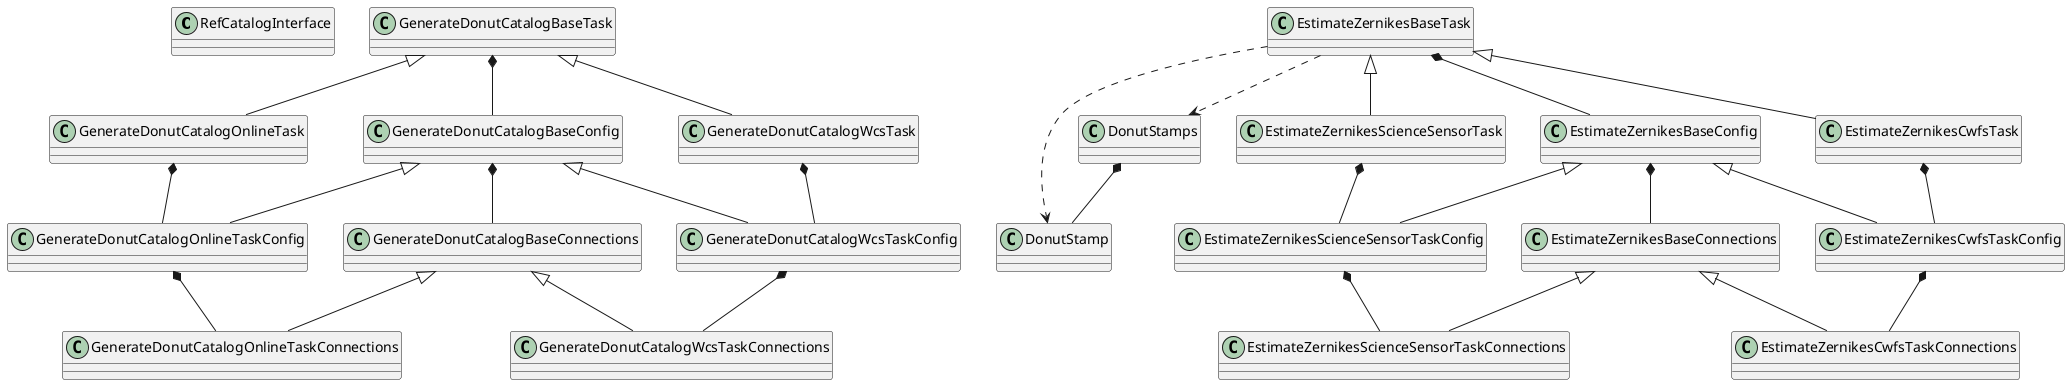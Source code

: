 @startuml
class RefCatalogInterface
GenerateDonutCatalogBaseConfig *-- GenerateDonutCatalogBaseConnections
GenerateDonutCatalogBaseTask *-- GenerateDonutCatalogBaseConfig
GenerateDonutCatalogBaseConnections <|-- GenerateDonutCatalogOnlineTaskConnections
GenerateDonutCatalogBaseConfig <|-- GenerateDonutCatalogOnlineTaskConfig
GenerateDonutCatalogBaseTask <|-- GenerateDonutCatalogOnlineTask
GenerateDonutCatalogOnlineTaskConfig *-- GenerateDonutCatalogOnlineTaskConnections
GenerateDonutCatalogOnlineTask *-- GenerateDonutCatalogOnlineTaskConfig
GenerateDonutCatalogBaseConnections <|-- GenerateDonutCatalogWcsTaskConnections
GenerateDonutCatalogBaseConfig <|-- GenerateDonutCatalogWcsTaskConfig
GenerateDonutCatalogBaseTask <|-- GenerateDonutCatalogWcsTask
GenerateDonutCatalogWcsTaskConfig *-- GenerateDonutCatalogWcsTaskConnections
GenerateDonutCatalogWcsTask *-- GenerateDonutCatalogWcsTaskConfig
DonutStamps *-- DonutStamp
EstimateZernikesBaseTask ..> DonutStamps
EstimateZernikesBaseTask ..> DonutStamp
EstimateZernikesBaseConfig *-- EstimateZernikesBaseConnections
EstimateZernikesBaseTask *-- EstimateZernikesBaseConfig
EstimateZernikesBaseConnections <|-- EstimateZernikesScienceSensorTaskConnections
EstimateZernikesBaseConfig <|-- EstimateZernikesScienceSensorTaskConfig
EstimateZernikesBaseTask <|-- EstimateZernikesScienceSensorTask
EstimateZernikesScienceSensorTaskConfig *-- EstimateZernikesScienceSensorTaskConnections
EstimateZernikesScienceSensorTask *-- EstimateZernikesScienceSensorTaskConfig
EstimateZernikesBaseConnections <|-- EstimateZernikesCwfsTaskConnections
EstimateZernikesBaseConfig <|-- EstimateZernikesCwfsTaskConfig
EstimateZernikesBaseTask <|-- EstimateZernikesCwfsTask
EstimateZernikesCwfsTaskConfig *-- EstimateZernikesCwfsTaskConnections
EstimateZernikesCwfsTask *-- EstimateZernikesCwfsTaskConfig
@enduml
